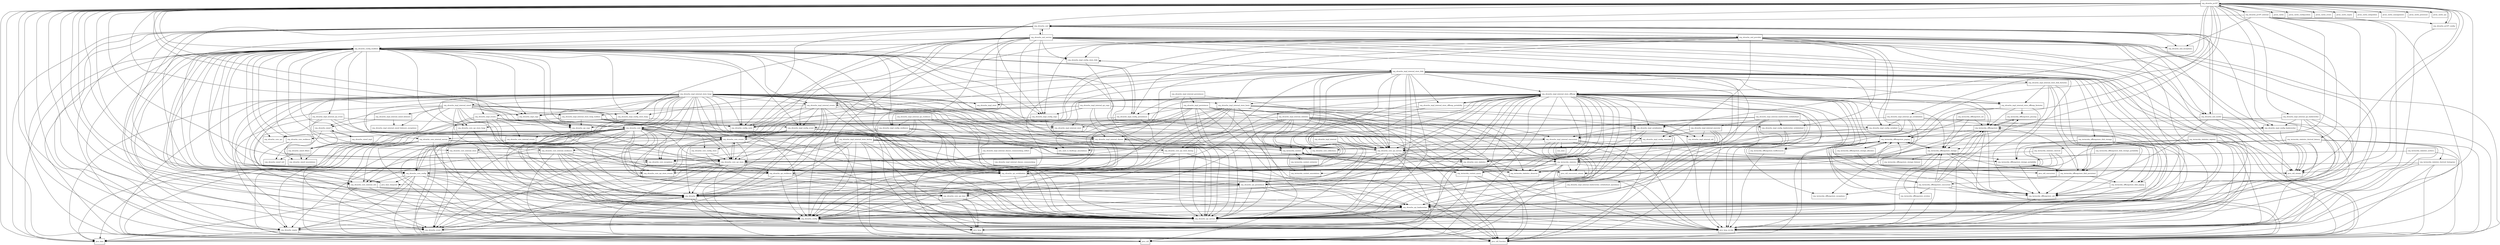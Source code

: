 digraph ehcache_3_6_2_package_dependencies {
  node [shape = box, fontsize=10.0];
  org_ehcache -> java_lang;
  org_ehcache -> org_ehcache_config;
  org_ehcache -> org_ehcache_spi_loaderwriter;
  org_ehcache_config -> java_lang;
  org_ehcache_config -> java_lang_invoke;
  org_ehcache_config -> org_ehcache_event;
  org_ehcache_config -> org_ehcache_expiry;
  org_ehcache_config_builders -> java_lang_invoke;
  org_ehcache_config_builders -> java_time;
  org_ehcache_config_builders -> java_util;
  org_ehcache_config_builders -> java_util_function;
  org_ehcache_config_builders -> org_ehcache;
  org_ehcache_config_builders -> org_ehcache_config;
  org_ehcache_config_builders -> org_ehcache_config_units;
  org_ehcache_config_builders -> org_ehcache_core;
  org_ehcache_config_builders -> org_ehcache_core_config;
  org_ehcache_config_builders -> org_ehcache_core_events;
  org_ehcache_config_builders -> org_ehcache_core_internal_resilience;
  org_ehcache_config_builders -> org_ehcache_core_internal_service;
  org_ehcache_config_builders -> org_ehcache_core_internal_store;
  org_ehcache_config_builders -> org_ehcache_core_internal_util;
  org_ehcache_config_builders -> org_ehcache_core_resilience;
  org_ehcache_config_builders -> org_ehcache_core_spi;
  org_ehcache_config_builders -> org_ehcache_core_spi_service;
  org_ehcache_config_builders -> org_ehcache_core_spi_store;
  org_ehcache_config_builders -> org_ehcache_core_spi_store_events;
  org_ehcache_config_builders -> org_ehcache_core_spi_store_heap;
  org_ehcache_config_builders -> org_ehcache_event;
  org_ehcache_config_builders -> org_ehcache_expiry;
  org_ehcache_config_builders -> org_ehcache_impl_config_copy;
  org_ehcache_config_builders -> org_ehcache_impl_config_event;
  org_ehcache_config_builders -> org_ehcache_impl_config_executor;
  org_ehcache_config_builders -> org_ehcache_impl_config_loaderwriter;
  org_ehcache_config_builders -> org_ehcache_impl_config_loaderwriter_writebehind;
  org_ehcache_config_builders -> org_ehcache_impl_config_persistence;
  org_ehcache_config_builders -> org_ehcache_impl_config_resilience;
  org_ehcache_config_builders -> org_ehcache_impl_config_serializer;
  org_ehcache_config_builders -> org_ehcache_impl_config_store_disk;
  org_ehcache_config_builders -> org_ehcache_impl_config_store_heap;
  org_ehcache_config_builders -> org_ehcache_impl_copy;
  org_ehcache_config_builders -> org_ehcache_impl_events;
  org_ehcache_config_builders -> org_ehcache_impl_internal_events;
  org_ehcache_config_builders -> org_ehcache_impl_internal_spi_event;
  org_ehcache_config_builders -> org_ehcache_spi_copy;
  org_ehcache_config_builders -> org_ehcache_spi_loaderwriter;
  org_ehcache_config_builders -> org_ehcache_spi_persistence;
  org_ehcache_config_builders -> org_ehcache_spi_resilience;
  org_ehcache_config_builders -> org_ehcache_spi_serialization;
  org_ehcache_config_builders -> org_ehcache_spi_service;
  org_ehcache_config_units -> org_ehcache_config;
  org_ehcache_core -> java_lang_invoke;
  org_ehcache_core -> java_time;
  org_ehcache_core -> java_util;
  org_ehcache_core -> java_util_concurrent_atomic;
  org_ehcache_core -> java_util_function;
  org_ehcache_core -> org_ehcache;
  org_ehcache_core -> org_ehcache_config;
  org_ehcache_core -> org_ehcache_core_config;
  org_ehcache_core -> org_ehcache_core_config_store;
  org_ehcache_core -> org_ehcache_core_events;
  org_ehcache_core -> org_ehcache_core_exceptions;
  org_ehcache_core -> org_ehcache_core_internal_events;
  org_ehcache_core -> org_ehcache_core_internal_service;
  org_ehcache_core -> org_ehcache_core_internal_store;
  org_ehcache_core -> org_ehcache_core_internal_util;
  org_ehcache_core -> org_ehcache_core_resilience;
  org_ehcache_core -> org_ehcache_core_spi;
  org_ehcache_core -> org_ehcache_core_spi_service;
  org_ehcache_core -> org_ehcache_core_spi_store;
  org_ehcache_core -> org_ehcache_core_spi_store_events;
  org_ehcache_core -> org_ehcache_core_statistics;
  org_ehcache_core -> org_ehcache_event;
  org_ehcache_core -> org_ehcache_expiry;
  org_ehcache_core -> org_ehcache_spi_loaderwriter;
  org_ehcache_core -> org_ehcache_spi_persistence;
  org_ehcache_core -> org_ehcache_spi_resilience;
  org_ehcache_core -> org_ehcache_spi_serialization;
  org_ehcache_core -> org_ehcache_spi_service;
  org_ehcache_core -> org_terracotta_context;
  org_ehcache_core -> org_terracotta_statistics;
  org_ehcache_core -> org_terracotta_statistics_observer;
  org_ehcache_core_config -> java_lang_invoke;
  org_ehcache_core_config -> java_time;
  org_ehcache_core_config -> java_time_temporal;
  org_ehcache_core_config -> java_util_function;
  org_ehcache_core_config -> org_ehcache;
  org_ehcache_core_config -> org_ehcache_config;
  org_ehcache_core_config -> org_ehcache_core;
  org_ehcache_core_config -> org_ehcache_core_internal_util;
  org_ehcache_core_config -> org_ehcache_expiry;
  org_ehcache_core_config -> org_ehcache_spi_service;
  org_ehcache_core_config_store -> org_ehcache_core_spi_store;
  org_ehcache_core_config_store -> org_ehcache_spi_service;
  org_ehcache_core_events -> java_util_function;
  org_ehcache_core_events -> org_ehcache;
  org_ehcache_core_events -> org_ehcache_core_spi_store;
  org_ehcache_core_events -> org_ehcache_core_spi_store_events;
  org_ehcache_core_events -> org_ehcache_event;
  org_ehcache_core_events -> org_ehcache_spi_service;
  org_ehcache_core_exceptions -> org_ehcache_spi_loaderwriter;
  org_ehcache_core_exceptions -> org_ehcache_spi_resilience;
  org_ehcache_core_internal_events -> org_ehcache_event;
  org_ehcache_core_internal_resilience -> java_lang_invoke;
  org_ehcache_core_internal_resilience -> java_util;
  org_ehcache_core_internal_resilience -> org_ehcache;
  org_ehcache_core_internal_resilience -> org_ehcache_core_exceptions;
  org_ehcache_core_internal_resilience -> org_ehcache_core_internal_util;
  org_ehcache_core_internal_resilience -> org_ehcache_core_spi_time;
  org_ehcache_core_internal_resilience -> org_ehcache_spi_loaderwriter;
  org_ehcache_core_internal_resilience -> org_ehcache_spi_resilience;
  org_ehcache_core_internal_service -> java_lang_invoke;
  org_ehcache_core_internal_service -> java_util;
  org_ehcache_core_internal_service -> java_util_function;
  org_ehcache_core_internal_service -> java_util_stream;
  org_ehcache_core_internal_service -> org_ehcache_config;
  org_ehcache_core_internal_service -> org_ehcache_core_internal_util;
  org_ehcache_core_internal_service -> org_ehcache_core_spi_service;
  org_ehcache_core_internal_service -> org_ehcache_spi_service;
  org_ehcache_core_internal_store -> org_ehcache_config;
  org_ehcache_core_internal_store -> org_ehcache_core_spi_store;
  org_ehcache_core_internal_store -> org_ehcache_expiry;
  org_ehcache_core_internal_store -> org_ehcache_spi_serialization;
  org_ehcache_core_internal_store -> org_ehcache_spi_service;
  org_ehcache_core_internal_util -> java_lang_invoke;
  org_ehcache_core_internal_util -> java_util_function;
  org_ehcache_core_internal_util -> org_ehcache;
  org_ehcache_core_internal_util -> org_ehcache_core_spi_time;
  org_ehcache_core_resilience -> org_ehcache_core_spi_store;
  org_ehcache_core_resilience -> org_ehcache_spi_resilience;
  org_ehcache_core_spi_service -> java_lang_invoke;
  org_ehcache_core_spi_service -> java_util;
  org_ehcache_core_spi_service -> java_util_function;
  org_ehcache_core_spi_service -> java_util_stream;
  org_ehcache_core_spi_service -> org_ehcache;
  org_ehcache_core_spi_service -> org_ehcache_core_spi_store;
  org_ehcache_core_spi_service -> org_ehcache_core_statistics;
  org_ehcache_core_spi_service -> org_ehcache_spi_persistence;
  org_ehcache_core_spi_service -> org_ehcache_spi_service;
  org_ehcache_core_spi_store -> java_time;
  org_ehcache_core_spi_store -> java_util_function;
  org_ehcache_core_spi_store -> org_ehcache;
  org_ehcache_core_spi_store -> org_ehcache_config;
  org_ehcache_core_spi_store -> org_ehcache_core_config;
  org_ehcache_core_spi_store -> org_ehcache_core_events;
  org_ehcache_core_spi_store -> org_ehcache_core_spi_store_events;
  org_ehcache_core_spi_store -> org_ehcache_expiry;
  org_ehcache_core_spi_store -> org_ehcache_spi_resilience;
  org_ehcache_core_spi_store -> org_ehcache_spi_serialization;
  org_ehcache_core_spi_store -> org_ehcache_spi_service;
  org_ehcache_core_spi_store_events -> org_ehcache_event;
  org_ehcache_core_spi_store_heap -> org_ehcache_config;
  org_ehcache_core_spi_store_heap -> org_ehcache_core_spi_store;
  org_ehcache_core_spi_store_heap -> org_ehcache_spi_service;
  org_ehcache_core_spi_store_tiering -> java_util_function;
  org_ehcache_core_spi_store_tiering -> org_ehcache_config;
  org_ehcache_core_spi_store_tiering -> org_ehcache_core_spi_store;
  org_ehcache_core_spi_store_tiering -> org_ehcache_spi_resilience;
  org_ehcache_core_spi_store_tiering -> org_ehcache_spi_service;
  org_ehcache_core_spi_time -> java_lang;
  org_ehcache_core_spi_time -> org_ehcache_spi_service;
  org_ehcache_core_statistics -> org_terracotta_statistics_observer;
  org_ehcache_event -> org_ehcache;
  org_ehcache_expiry -> java_time;
  org_ehcache_expiry -> java_util;
  org_ehcache_expiry -> java_util_function;
  org_ehcache_expiry -> org_ehcache;
  org_ehcache_impl_config_copy -> org_ehcache_impl_internal_classes;
  org_ehcache_impl_config_copy -> org_ehcache_spi_copy;
  org_ehcache_impl_config_copy -> org_ehcache_spi_service;
  org_ehcache_impl_config_event -> org_ehcache_core_config_store;
  org_ehcache_impl_config_event -> org_ehcache_core_events;
  org_ehcache_impl_config_event -> org_ehcache_core_spi_store;
  org_ehcache_impl_config_event -> org_ehcache_event;
  org_ehcache_impl_config_event -> org_ehcache_impl_internal_classes;
  org_ehcache_impl_config_event -> org_ehcache_spi_service;
  org_ehcache_impl_config_executor -> org_ehcache_core_spi_service;
  org_ehcache_impl_config_executor -> org_ehcache_spi_service;
  org_ehcache_impl_config_loaderwriter -> org_ehcache_impl_internal_classes;
  org_ehcache_impl_config_loaderwriter -> org_ehcache_spi_loaderwriter;
  org_ehcache_impl_config_loaderwriter -> org_ehcache_spi_service;
  org_ehcache_impl_config_loaderwriter_writebehind -> org_ehcache_spi_loaderwriter;
  org_ehcache_impl_config_loaderwriter_writebehind -> org_ehcache_spi_service;
  org_ehcache_impl_config_persistence -> org_ehcache_config_builders;
  org_ehcache_impl_config_persistence -> org_ehcache_core;
  org_ehcache_impl_config_persistence -> org_ehcache_core_spi_service;
  org_ehcache_impl_config_persistence -> org_ehcache_spi_service;
  org_ehcache_impl_config_resilience -> org_ehcache_core_internal_resilience;
  org_ehcache_impl_config_resilience -> org_ehcache_impl_internal_classes;
  org_ehcache_impl_config_resilience -> org_ehcache_spi_loaderwriter;
  org_ehcache_impl_config_resilience -> org_ehcache_spi_resilience;
  org_ehcache_impl_config_resilience -> org_ehcache_spi_service;
  org_ehcache_impl_config_serializer -> org_ehcache_core_spi_service;
  org_ehcache_impl_config_serializer -> org_ehcache_impl_internal_classes;
  org_ehcache_impl_config_serializer -> org_ehcache_spi_serialization;
  org_ehcache_impl_config_serializer -> org_ehcache_spi_service;
  org_ehcache_impl_config_store_disk -> org_ehcache_impl_internal_store_disk;
  org_ehcache_impl_config_store_disk -> org_ehcache_spi_service;
  org_ehcache_impl_config_store_heap -> org_ehcache_config_units;
  org_ehcache_impl_config_store_heap -> org_ehcache_core_spi_store_heap;
  org_ehcache_impl_config_store_heap -> org_ehcache_spi_service;
  org_ehcache_impl_copy -> org_ehcache_spi_copy;
  org_ehcache_impl_copy -> org_ehcache_spi_serialization;
  org_ehcache_impl_events -> java_lang_invoke;
  org_ehcache_impl_events -> org_ehcache;
  org_ehcache_impl_events -> org_ehcache_core;
  org_ehcache_impl_events -> org_ehcache_core_events;
  org_ehcache_impl_events -> org_ehcache_core_internal_events;
  org_ehcache_impl_events -> org_ehcache_core_spi_store_events;
  org_ehcache_impl_events -> org_ehcache_event;
  org_ehcache_impl_internal -> org_ehcache_core_spi_service;
  org_ehcache_impl_internal -> org_ehcache_core_spi_time;
  org_ehcache_impl_internal -> org_ehcache_spi_service;
  org_ehcache_impl_internal_classes -> java_lang;
  org_ehcache_impl_internal_classes -> org_ehcache_config;
  org_ehcache_impl_internal_classes -> org_ehcache_core_collections;
  org_ehcache_impl_internal_classes -> org_ehcache_core_spi_service;
  org_ehcache_impl_internal_classes -> org_ehcache_impl_internal_classes_commonslang_reflect;
  org_ehcache_impl_internal_classes -> org_ehcache_spi_service;
  org_ehcache_impl_internal_classes_commonslang_reflect -> java_util;
  org_ehcache_impl_internal_classes_commonslang_reflect -> org_ehcache_impl_internal_classes_commonslang;
  org_ehcache_impl_internal_concurrent -> edu_umd_cs_findbugs_annotations;
  org_ehcache_impl_internal_concurrent -> java_lang;
  org_ehcache_impl_internal_concurrent -> java_lang_invoke;
  org_ehcache_impl_internal_concurrent -> java_util;
  org_ehcache_impl_internal_concurrent -> java_util_concurrent;
  org_ehcache_impl_internal_concurrent -> java_util_function;
  org_ehcache_impl_internal_concurrent -> org_ehcache_config;
  org_ehcache_impl_internal_concurrent -> sun_misc;
  org_ehcache_impl_internal_events -> java_util_function;
  org_ehcache_impl_internal_events -> org_ehcache;
  org_ehcache_impl_internal_events -> org_ehcache_core_events;
  org_ehcache_impl_internal_events -> org_ehcache_core_spi_service;
  org_ehcache_impl_internal_events -> org_ehcache_core_spi_store;
  org_ehcache_impl_internal_events -> org_ehcache_core_spi_store_events;
  org_ehcache_impl_internal_events -> org_ehcache_event;
  org_ehcache_impl_internal_events -> org_ehcache_impl_config_event;
  org_ehcache_impl_internal_events -> org_ehcache_impl_events;
  org_ehcache_impl_internal_events -> org_ehcache_spi_service;
  org_ehcache_impl_internal_executor -> java_lang_invoke;
  org_ehcache_impl_internal_executor -> org_ehcache_core_spi_service;
  org_ehcache_impl_internal_executor -> org_ehcache_impl_config_executor;
  org_ehcache_impl_internal_executor -> org_ehcache_impl_internal_concurrent;
  org_ehcache_impl_internal_executor -> org_ehcache_impl_internal_util;
  org_ehcache_impl_internal_executor -> org_ehcache_spi_service;
  org_ehcache_impl_internal_loaderwriter_writebehind -> java_lang_invoke;
  org_ehcache_impl_internal_loaderwriter_writebehind -> org_ehcache_core_spi_service;
  org_ehcache_impl_internal_loaderwriter_writebehind -> org_ehcache_impl_config_loaderwriter_writebehind;
  org_ehcache_impl_internal_loaderwriter_writebehind -> org_ehcache_impl_internal_concurrent;
  org_ehcache_impl_internal_loaderwriter_writebehind -> org_ehcache_impl_internal_executor;
  org_ehcache_impl_internal_loaderwriter_writebehind -> org_ehcache_impl_internal_loaderwriter_writebehind_operations;
  org_ehcache_impl_internal_loaderwriter_writebehind -> org_ehcache_spi_loaderwriter;
  org_ehcache_impl_internal_loaderwriter_writebehind -> org_ehcache_spi_service;
  org_ehcache_impl_internal_loaderwriter_writebehind_operations -> org_ehcache_spi_loaderwriter;
  org_ehcache_impl_internal_persistence -> org_ehcache_core_spi_service;
  org_ehcache_impl_internal_persistence -> org_ehcache_impl_config_persistence;
  org_ehcache_impl_internal_persistence -> org_ehcache_impl_persistence;
  org_ehcache_impl_internal_persistence -> org_ehcache_spi_service;
  org_ehcache_impl_internal_sizeof -> org_ehcache_config;
  org_ehcache_impl_internal_sizeof -> org_ehcache_config_units;
  org_ehcache_impl_internal_sizeof -> org_ehcache_core_spi_service;
  org_ehcache_impl_internal_sizeof -> org_ehcache_core_spi_store;
  org_ehcache_impl_internal_sizeof -> org_ehcache_core_spi_store_heap;
  org_ehcache_impl_internal_sizeof -> org_ehcache_impl_config_store_heap;
  org_ehcache_impl_internal_sizeof -> org_ehcache_impl_copy;
  org_ehcache_impl_internal_sizeof -> org_ehcache_impl_internal_concurrent;
  org_ehcache_impl_internal_sizeof -> org_ehcache_impl_internal_sizeof_listeners;
  org_ehcache_impl_internal_sizeof -> org_ehcache_impl_internal_sizeof_listeners_exceptions;
  org_ehcache_impl_internal_sizeof -> org_ehcache_impl_internal_store_heap_holders;
  org_ehcache_impl_internal_sizeof -> org_ehcache_sizeof;
  org_ehcache_impl_internal_sizeof -> org_ehcache_sizeof_filters;
  org_ehcache_impl_internal_sizeof -> org_ehcache_spi_copy;
  org_ehcache_impl_internal_sizeof -> org_ehcache_spi_service;
  org_ehcache_impl_internal_sizeof_listeners -> org_ehcache_impl_internal_sizeof_listeners_exceptions;
  org_ehcache_impl_internal_sizeof_listeners -> org_ehcache_sizeof;
  org_ehcache_impl_internal_spi_copy -> org_ehcache_core_spi_service;
  org_ehcache_impl_internal_spi_copy -> org_ehcache_impl_config_copy;
  org_ehcache_impl_internal_spi_copy -> org_ehcache_impl_copy;
  org_ehcache_impl_internal_spi_copy -> org_ehcache_impl_internal_classes;
  org_ehcache_impl_internal_spi_copy -> org_ehcache_spi_copy;
  org_ehcache_impl_internal_spi_copy -> org_ehcache_spi_serialization;
  org_ehcache_impl_internal_spi_copy -> org_ehcache_spi_service;
  org_ehcache_impl_internal_spi_event -> org_ehcache_core_events;
  org_ehcache_impl_internal_spi_event -> org_ehcache_core_spi_service;
  org_ehcache_impl_internal_spi_event -> org_ehcache_event;
  org_ehcache_impl_internal_spi_event -> org_ehcache_impl_config_event;
  org_ehcache_impl_internal_spi_event -> org_ehcache_impl_internal_classes;
  org_ehcache_impl_internal_spi_event -> org_ehcache_spi_service;
  org_ehcache_impl_internal_spi_loaderwriter -> org_ehcache_config;
  org_ehcache_impl_internal_spi_loaderwriter -> org_ehcache_core_spi_service;
  org_ehcache_impl_internal_spi_loaderwriter -> org_ehcache_impl_config_loaderwriter;
  org_ehcache_impl_internal_spi_loaderwriter -> org_ehcache_impl_internal_classes;
  org_ehcache_impl_internal_spi_loaderwriter -> org_ehcache_spi_loaderwriter;
  org_ehcache_impl_internal_spi_loaderwriter -> org_ehcache_spi_service;
  org_ehcache_impl_internal_spi_resilience -> org_ehcache_config;
  org_ehcache_impl_internal_spi_resilience -> org_ehcache_core_spi_service;
  org_ehcache_impl_internal_spi_resilience -> org_ehcache_impl_config_resilience;
  org_ehcache_impl_internal_spi_resilience -> org_ehcache_impl_internal_classes;
  org_ehcache_impl_internal_spi_resilience -> org_ehcache_spi_loaderwriter;
  org_ehcache_impl_internal_spi_resilience -> org_ehcache_spi_resilience;
  org_ehcache_impl_internal_spi_resilience -> org_ehcache_spi_service;
  org_ehcache_impl_internal_spi_serialization -> java_lang;
  org_ehcache_impl_internal_spi_serialization -> org_ehcache_core_collections;
  org_ehcache_impl_internal_spi_serialization -> org_ehcache_core_spi_service;
  org_ehcache_impl_internal_spi_serialization -> org_ehcache_impl_config_serializer;
  org_ehcache_impl_internal_spi_serialization -> org_ehcache_impl_serialization;
  org_ehcache_impl_internal_spi_serialization -> org_ehcache_spi_serialization;
  org_ehcache_impl_internal_spi_serialization -> org_ehcache_spi_service;
  org_ehcache_impl_internal_statistics -> java_lang_invoke;
  org_ehcache_impl_internal_statistics -> java_util;
  org_ehcache_impl_internal_statistics -> java_util_concurrent_atomic;
  org_ehcache_impl_internal_statistics -> java_util_function;
  org_ehcache_impl_internal_statistics -> org_ehcache;
  org_ehcache_impl_internal_statistics -> org_ehcache_config;
  org_ehcache_impl_internal_statistics -> org_ehcache_core;
  org_ehcache_impl_internal_statistics -> org_ehcache_core_events;
  org_ehcache_impl_internal_statistics -> org_ehcache_core_spi_service;
  org_ehcache_impl_internal_statistics -> org_ehcache_core_spi_store;
  org_ehcache_impl_internal_statistics -> org_ehcache_core_statistics;
  org_ehcache_impl_internal_statistics -> org_ehcache_spi_service;
  org_ehcache_impl_internal_statistics -> org_terracotta_context;
  org_ehcache_impl_internal_statistics -> org_terracotta_context_query;
  org_ehcache_impl_internal_statistics -> org_terracotta_statistics;
  org_ehcache_impl_internal_statistics -> org_terracotta_statistics_observer;
  org_ehcache_impl_internal_store_basic -> java_util_function;
  org_ehcache_impl_internal_store_basic -> org_ehcache;
  org_ehcache_impl_internal_store_basic -> org_ehcache_config;
  org_ehcache_impl_internal_store_basic -> org_ehcache_core_spi_store;
  org_ehcache_impl_internal_store_basic -> org_ehcache_core_spi_store_events;
  org_ehcache_impl_internal_store_basic -> org_ehcache_core_spi_store_tiering;
  org_ehcache_impl_internal_store_basic -> org_ehcache_impl_internal_statistics;
  org_ehcache_impl_internal_store_basic -> org_ehcache_impl_internal_util;
  org_ehcache_impl_internal_store_basic -> org_ehcache_spi_resilience;
  org_ehcache_impl_internal_store_basic -> org_terracotta_context;
  org_ehcache_impl_internal_store_basic -> org_terracotta_statistics;
  org_ehcache_impl_internal_store_basic -> org_terracotta_statistics_observer;
  org_ehcache_impl_internal_store_disk -> java_lang_invoke;
  org_ehcache_impl_internal_store_disk -> java_util_function;
  org_ehcache_impl_internal_store_disk -> org_ehcache;
  org_ehcache_impl_internal_store_disk -> org_ehcache_config;
  org_ehcache_impl_internal_store_disk -> org_ehcache_config_units;
  org_ehcache_impl_internal_store_disk -> org_ehcache_core_collections;
  org_ehcache_impl_internal_store_disk -> org_ehcache_core_events;
  org_ehcache_impl_internal_store_disk -> org_ehcache_core_spi_service;
  org_ehcache_impl_internal_store_disk -> org_ehcache_core_spi_store;
  org_ehcache_impl_internal_store_disk -> org_ehcache_core_spi_store_tiering;
  org_ehcache_impl_internal_store_disk -> org_ehcache_core_spi_time;
  org_ehcache_impl_internal_store_disk -> org_ehcache_core_statistics;
  org_ehcache_impl_internal_store_disk -> org_ehcache_impl_config_store_disk;
  org_ehcache_impl_internal_store_disk -> org_ehcache_impl_internal_events;
  org_ehcache_impl_internal_store_disk -> org_ehcache_impl_internal_store_basic;
  org_ehcache_impl_internal_store_disk -> org_ehcache_impl_internal_store_disk_factories;
  org_ehcache_impl_internal_store_disk -> org_ehcache_impl_internal_store_offheap;
  org_ehcache_impl_internal_store_disk -> org_ehcache_impl_internal_store_offheap_factories;
  org_ehcache_impl_internal_store_disk -> org_ehcache_impl_internal_store_offheap_portability;
  org_ehcache_impl_internal_store_disk -> org_ehcache_spi_persistence;
  org_ehcache_impl_internal_store_disk -> org_ehcache_spi_serialization;
  org_ehcache_impl_internal_store_disk -> org_ehcache_spi_service;
  org_ehcache_impl_internal_store_disk -> org_terracotta_context;
  org_ehcache_impl_internal_store_disk -> org_terracotta_offheapstore;
  org_ehcache_impl_internal_store_disk -> org_terracotta_offheapstore_disk_paging;
  org_ehcache_impl_internal_store_disk -> org_terracotta_offheapstore_disk_persistent;
  org_ehcache_impl_internal_store_disk -> org_terracotta_offheapstore_disk_storage;
  org_ehcache_impl_internal_store_disk -> org_terracotta_offheapstore_storage_portability;
  org_ehcache_impl_internal_store_disk -> org_terracotta_offheapstore_util;
  org_ehcache_impl_internal_store_disk -> org_terracotta_statistics;
  org_ehcache_impl_internal_store_disk_factories -> org_ehcache_impl_internal_store_offheap;
  org_ehcache_impl_internal_store_disk_factories -> org_ehcache_impl_internal_store_offheap_factories;
  org_ehcache_impl_internal_store_disk_factories -> org_terracotta_offheapstore;
  org_ehcache_impl_internal_store_disk_factories -> org_terracotta_offheapstore_disk_paging;
  org_ehcache_impl_internal_store_disk_factories -> org_terracotta_offheapstore_disk_persistent;
  org_ehcache_impl_internal_store_disk_factories -> org_terracotta_offheapstore_util;
  org_ehcache_impl_internal_store_heap -> edu_umd_cs_findbugs_annotations;
  org_ehcache_impl_internal_store_heap -> java_lang_invoke;
  org_ehcache_impl_internal_store_heap -> java_time;
  org_ehcache_impl_internal_store_heap -> java_util;
  org_ehcache_impl_internal_store_heap -> java_util_function;
  org_ehcache_impl_internal_store_heap -> org_ehcache;
  org_ehcache_impl_internal_store_heap -> org_ehcache_config;
  org_ehcache_impl_internal_store_heap -> org_ehcache_config_units;
  org_ehcache_impl_internal_store_heap -> org_ehcache_core;
  org_ehcache_impl_internal_store_heap -> org_ehcache_core_collections;
  org_ehcache_impl_internal_store_heap -> org_ehcache_core_config;
  org_ehcache_impl_internal_store_heap -> org_ehcache_core_events;
  org_ehcache_impl_internal_store_heap -> org_ehcache_core_exceptions;
  org_ehcache_impl_internal_store_heap -> org_ehcache_core_spi_service;
  org_ehcache_impl_internal_store_heap -> org_ehcache_core_spi_store;
  org_ehcache_impl_internal_store_heap -> org_ehcache_core_spi_store_events;
  org_ehcache_impl_internal_store_heap -> org_ehcache_core_spi_store_heap;
  org_ehcache_impl_internal_store_heap -> org_ehcache_core_spi_store_tiering;
  org_ehcache_impl_internal_store_heap -> org_ehcache_core_spi_time;
  org_ehcache_impl_internal_store_heap -> org_ehcache_core_statistics;
  org_ehcache_impl_internal_store_heap -> org_ehcache_expiry;
  org_ehcache_impl_internal_store_heap -> org_ehcache_impl_copy;
  org_ehcache_impl_internal_store_heap -> org_ehcache_impl_internal_concurrent;
  org_ehcache_impl_internal_store_heap -> org_ehcache_impl_internal_events;
  org_ehcache_impl_internal_store_heap -> org_ehcache_impl_internal_sizeof;
  org_ehcache_impl_internal_store_heap -> org_ehcache_impl_internal_store;
  org_ehcache_impl_internal_store_heap -> org_ehcache_impl_internal_store_basic;
  org_ehcache_impl_internal_store_heap -> org_ehcache_impl_internal_store_heap_holders;
  org_ehcache_impl_internal_store_heap -> org_ehcache_impl_serialization;
  org_ehcache_impl_internal_store_heap -> org_ehcache_impl_store;
  org_ehcache_impl_internal_store_heap -> org_ehcache_sizeof_annotations;
  org_ehcache_impl_internal_store_heap -> org_ehcache_spi_copy;
  org_ehcache_impl_internal_store_heap -> org_ehcache_spi_persistence;
  org_ehcache_impl_internal_store_heap -> org_ehcache_spi_resilience;
  org_ehcache_impl_internal_store_heap -> org_ehcache_spi_serialization;
  org_ehcache_impl_internal_store_heap -> org_ehcache_spi_service;
  org_ehcache_impl_internal_store_heap -> org_terracotta_context;
  org_ehcache_impl_internal_store_heap -> org_terracotta_statistics;
  org_ehcache_impl_internal_store_heap -> org_terracotta_statistics_observer;
  org_ehcache_impl_internal_store_heap_holders -> edu_umd_cs_findbugs_annotations;
  org_ehcache_impl_internal_store_heap_holders -> java_time;
  org_ehcache_impl_internal_store_heap_holders -> org_ehcache_core_spi_store;
  org_ehcache_impl_internal_store_heap_holders -> org_ehcache_impl_internal_store;
  org_ehcache_impl_internal_store_heap_holders -> org_ehcache_sizeof_annotations;
  org_ehcache_impl_internal_store_heap_holders -> org_ehcache_spi_copy;
  org_ehcache_impl_internal_store_heap_holders -> org_ehcache_spi_serialization;
  org_ehcache_impl_internal_store_offheap -> java_lang_invoke;
  org_ehcache_impl_internal_store_offheap -> java_time;
  org_ehcache_impl_internal_store_offheap -> java_util;
  org_ehcache_impl_internal_store_offheap -> java_util_function;
  org_ehcache_impl_internal_store_offheap -> org_ehcache;
  org_ehcache_impl_internal_store_offheap -> org_ehcache_config;
  org_ehcache_impl_internal_store_offheap -> org_ehcache_config_units;
  org_ehcache_impl_internal_store_offheap -> org_ehcache_core_collections;
  org_ehcache_impl_internal_store_offheap -> org_ehcache_core_config;
  org_ehcache_impl_internal_store_offheap -> org_ehcache_core_events;
  org_ehcache_impl_internal_store_offheap -> org_ehcache_core_exceptions;
  org_ehcache_impl_internal_store_offheap -> org_ehcache_core_spi_service;
  org_ehcache_impl_internal_store_offheap -> org_ehcache_core_spi_store;
  org_ehcache_impl_internal_store_offheap -> org_ehcache_core_spi_store_events;
  org_ehcache_impl_internal_store_offheap -> org_ehcache_core_spi_store_tiering;
  org_ehcache_impl_internal_store_offheap -> org_ehcache_core_spi_time;
  org_ehcache_impl_internal_store_offheap -> org_ehcache_core_statistics;
  org_ehcache_impl_internal_store_offheap -> org_ehcache_expiry;
  org_ehcache_impl_internal_store_offheap -> org_ehcache_impl_internal_events;
  org_ehcache_impl_internal_store_offheap -> org_ehcache_impl_internal_store;
  org_ehcache_impl_internal_store_offheap -> org_ehcache_impl_internal_store_basic;
  org_ehcache_impl_internal_store_offheap -> org_ehcache_impl_internal_store_offheap_factories;
  org_ehcache_impl_internal_store_offheap -> org_ehcache_impl_internal_store_offheap_portability;
  org_ehcache_impl_internal_store_offheap -> org_ehcache_impl_serialization;
  org_ehcache_impl_internal_store_offheap -> org_ehcache_impl_store;
  org_ehcache_impl_internal_store_offheap -> org_ehcache_spi_persistence;
  org_ehcache_impl_internal_store_offheap -> org_ehcache_spi_resilience;
  org_ehcache_impl_internal_store_offheap -> org_ehcache_spi_serialization;
  org_ehcache_impl_internal_store_offheap -> org_ehcache_spi_service;
  org_ehcache_impl_internal_store_offheap -> org_terracotta_context;
  org_ehcache_impl_internal_store_offheap -> org_terracotta_offheapstore;
  org_ehcache_impl_internal_store_offheap -> org_terracotta_offheapstore_buffersource;
  org_ehcache_impl_internal_store_offheap -> org_terracotta_offheapstore_concurrent;
  org_ehcache_impl_internal_store_offheap -> org_terracotta_offheapstore_exceptions;
  org_ehcache_impl_internal_store_offheap -> org_terracotta_offheapstore_paging;
  org_ehcache_impl_internal_store_offheap -> org_terracotta_offheapstore_storage;
  org_ehcache_impl_internal_store_offheap -> org_terracotta_offheapstore_storage_portability;
  org_ehcache_impl_internal_store_offheap -> org_terracotta_offheapstore_util;
  org_ehcache_impl_internal_store_offheap -> org_terracotta_statistics;
  org_ehcache_impl_internal_store_offheap -> org_terracotta_statistics_observer;
  org_ehcache_impl_internal_store_offheap_factories -> org_ehcache_impl_internal_store_offheap;
  org_ehcache_impl_internal_store_offheap_factories -> org_terracotta_offheapstore;
  org_ehcache_impl_internal_store_offheap_factories -> org_terracotta_offheapstore_paging;
  org_ehcache_impl_internal_store_offheap_factories -> org_terracotta_offheapstore_pinning;
  org_ehcache_impl_internal_store_offheap_factories -> org_terracotta_offheapstore_storage;
  org_ehcache_impl_internal_store_offheap_factories -> org_terracotta_offheapstore_util;
  org_ehcache_impl_internal_store_offheap_portability -> org_ehcache_impl_internal_store;
  org_ehcache_impl_internal_store_offheap_portability -> org_ehcache_impl_internal_store_offheap;
  org_ehcache_impl_internal_store_offheap_portability -> org_ehcache_spi_serialization;
  org_ehcache_impl_internal_store_offheap_portability -> org_terracotta_offheapstore_storage_portability;
  org_ehcache_impl_internal_store_tiering -> java_lang_invoke;
  org_ehcache_impl_internal_store_tiering -> java_util_function;
  org_ehcache_impl_internal_store_tiering -> org_ehcache;
  org_ehcache_impl_internal_store_tiering -> org_ehcache_config;
  org_ehcache_impl_internal_store_tiering -> org_ehcache_core_collections;
  org_ehcache_impl_internal_store_tiering -> org_ehcache_core_exceptions;
  org_ehcache_impl_internal_store_tiering -> org_ehcache_core_spi_service;
  org_ehcache_impl_internal_store_tiering -> org_ehcache_core_spi_store;
  org_ehcache_impl_internal_store_tiering -> org_ehcache_core_spi_store_events;
  org_ehcache_impl_internal_store_tiering -> org_ehcache_core_spi_store_tiering;
  org_ehcache_impl_internal_store_tiering -> org_ehcache_spi_resilience;
  org_ehcache_impl_internal_store_tiering -> org_ehcache_spi_service;
  org_ehcache_impl_internal_store_tiering -> org_terracotta_context;
  org_ehcache_impl_internal_store_tiering -> org_terracotta_statistics;
  org_ehcache_impl_internal_util -> java_util;
  org_ehcache_impl_persistence -> edu_umd_cs_findbugs_annotations;
  org_ehcache_impl_persistence -> java_lang_invoke;
  org_ehcache_impl_persistence -> java_util_function;
  org_ehcache_impl_persistence -> org_ehcache;
  org_ehcache_impl_persistence -> org_ehcache_config;
  org_ehcache_impl_persistence -> org_ehcache_core_spi_service;
  org_ehcache_impl_persistence -> org_ehcache_impl_config_persistence;
  org_ehcache_impl_persistence -> org_ehcache_impl_internal_concurrent;
  org_ehcache_impl_persistence -> org_ehcache_impl_serialization;
  org_ehcache_impl_persistence -> org_ehcache_spi_persistence;
  org_ehcache_impl_persistence -> org_ehcache_spi_service;
  org_ehcache_impl_serialization -> java_lang_invoke;
  org_ehcache_impl_serialization -> java_util_function;
  org_ehcache_impl_serialization -> org_ehcache_impl_internal_concurrent;
  org_ehcache_impl_serialization -> org_ehcache_impl_internal_util;
  org_ehcache_impl_serialization -> org_ehcache_spi_persistence;
  org_ehcache_impl_serialization -> org_ehcache_spi_serialization;
  org_ehcache_jsr107 -> java_lang_invoke;
  org_ehcache_jsr107 -> java_time;
  org_ehcache_jsr107 -> java_time_temporal;
  org_ehcache_jsr107 -> java_util;
  org_ehcache_jsr107 -> java_util_function;
  org_ehcache_jsr107 -> java_util_stream;
  org_ehcache_jsr107 -> javax_cache;
  org_ehcache_jsr107 -> javax_cache_configuration;
  org_ehcache_jsr107 -> javax_cache_event;
  org_ehcache_jsr107 -> javax_cache_expiry;
  org_ehcache_jsr107 -> javax_cache_integration;
  org_ehcache_jsr107 -> javax_cache_management;
  org_ehcache_jsr107 -> javax_cache_processor;
  org_ehcache_jsr107 -> javax_cache_spi;
  org_ehcache_jsr107 -> org_ehcache;
  org_ehcache_jsr107 -> org_ehcache_config;
  org_ehcache_jsr107 -> org_ehcache_config_builders;
  org_ehcache_jsr107 -> org_ehcache_core;
  org_ehcache_jsr107 -> org_ehcache_core_config;
  org_ehcache_jsr107 -> org_ehcache_core_exceptions;
  org_ehcache_jsr107 -> org_ehcache_core_internal_util;
  org_ehcache_jsr107 -> org_ehcache_core_spi_service;
  org_ehcache_jsr107 -> org_ehcache_core_statistics;
  org_ehcache_jsr107 -> org_ehcache_event;
  org_ehcache_jsr107 -> org_ehcache_expiry;
  org_ehcache_jsr107 -> org_ehcache_impl_config_copy;
  org_ehcache_jsr107 -> org_ehcache_impl_config_loaderwriter;
  org_ehcache_jsr107 -> org_ehcache_impl_config_serializer;
  org_ehcache_jsr107 -> org_ehcache_impl_copy;
  org_ehcache_jsr107 -> org_ehcache_impl_internal_spi_loaderwriter;
  org_ehcache_jsr107 -> org_ehcache_impl_internal_spi_serialization;
  org_ehcache_jsr107 -> org_ehcache_impl_serialization;
  org_ehcache_jsr107 -> org_ehcache_jsr107_config;
  org_ehcache_jsr107 -> org_ehcache_jsr107_internal;
  org_ehcache_jsr107 -> org_ehcache_spi_loaderwriter;
  org_ehcache_jsr107 -> org_ehcache_spi_service;
  org_ehcache_jsr107 -> org_ehcache_xml;
  org_ehcache_jsr107 -> org_terracotta_statistics_derived_latency;
  org_ehcache_jsr107 -> org_terracotta_statistics_observer;
  org_ehcache_jsr107_config -> org_ehcache_jsr107;
  org_ehcache_jsr107_config -> org_ehcache_spi_service;
  org_ehcache_jsr107_internal -> java_util;
  org_ehcache_jsr107_internal -> org_ehcache_core_spi_service;
  org_ehcache_jsr107_internal -> org_ehcache_jsr107;
  org_ehcache_jsr107_internal -> org_ehcache_jsr107_config;
  org_ehcache_jsr107_internal -> org_ehcache_spi_loaderwriter;
  org_ehcache_jsr107_internal -> org_ehcache_spi_service;
  org_ehcache_jsr107_internal -> org_ehcache_xml;
  org_ehcache_jsr107_internal -> org_ehcache_xml_exceptions;
  org_ehcache_sizeof -> org_ehcache_sizeof_filters;
  org_ehcache_sizeof -> org_ehcache_sizeof_impl;
  org_ehcache_sizeof -> org_ehcache_sizeof_util;
  org_ehcache_sizeof_filters -> org_ehcache_sizeof_annotations;
  org_ehcache_sizeof_filters -> org_ehcache_sizeof_util;
  org_ehcache_sizeof_impl -> org_ehcache_sizeof;
  org_ehcache_sizeof_impl -> org_ehcache_sizeof_filters;
  org_ehcache_spi_copy -> org_ehcache_spi_serialization;
  org_ehcache_spi_copy -> org_ehcache_spi_service;
  org_ehcache_spi_loaderwriter -> java_lang_invoke;
  org_ehcache_spi_loaderwriter -> java_util_function;
  org_ehcache_spi_loaderwriter -> org_ehcache_config;
  org_ehcache_spi_loaderwriter -> org_ehcache_spi_service;
  org_ehcache_spi_persistence -> java_lang_invoke;
  org_ehcache_spi_persistence -> java_util_function;
  org_ehcache_spi_persistence -> org_ehcache;
  org_ehcache_spi_persistence -> org_ehcache_config;
  org_ehcache_spi_persistence -> org_ehcache_spi_service;
  org_ehcache_spi_resilience -> org_ehcache;
  org_ehcache_spi_resilience -> org_ehcache_config;
  org_ehcache_spi_resilience -> org_ehcache_spi_loaderwriter;
  org_ehcache_spi_resilience -> org_ehcache_spi_service;
  org_ehcache_spi_serialization -> org_ehcache_spi_persistence;
  org_ehcache_spi_serialization -> org_ehcache_spi_service;
  org_ehcache_xml -> java_lang_invoke;
  org_ehcache_xml -> java_time;
  org_ehcache_xml -> java_time_temporal;
  org_ehcache_xml -> java_util;
  org_ehcache_xml -> java_util_function;
  org_ehcache_xml -> java_util_stream;
  org_ehcache_xml -> org_ehcache_config;
  org_ehcache_xml -> org_ehcache_config_builders;
  org_ehcache_xml -> org_ehcache_config_units;
  org_ehcache_xml -> org_ehcache_core_config;
  org_ehcache_xml -> org_ehcache_core_internal_util;
  org_ehcache_xml -> org_ehcache_expiry;
  org_ehcache_xml -> org_ehcache_spi_service;
  org_ehcache_xml -> org_ehcache_xml_exceptions;
  org_ehcache_xml -> org_ehcache_xml_model;
  org_ehcache_xml -> org_ehcache_xml_provider;
  org_ehcache_xml -> org_ehcache_xml_service;
  org_ehcache_xml_model -> java_lang_invoke;
  org_ehcache_xml_model -> java_time_temporal;
  org_ehcache_xml_model -> java_util;
  org_ehcache_xml_model -> java_util_function;
  org_ehcache_xml_model -> java_util_stream;
  org_ehcache_xml_model -> org_ehcache_config_units;
  org_ehcache_xml_model -> org_ehcache_xml;
  org_ehcache_xml_provider -> java_lang;
  org_ehcache_xml_provider -> java_lang_invoke;
  org_ehcache_xml_provider -> java_util_function;
  org_ehcache_xml_provider -> java_util_stream;
  org_ehcache_xml_provider -> org_ehcache_config;
  org_ehcache_xml_provider -> org_ehcache_config_builders;
  org_ehcache_xml_provider -> org_ehcache_config_units;
  org_ehcache_xml_provider -> org_ehcache_core_spi_service;
  org_ehcache_xml_provider -> org_ehcache_impl_config_copy;
  org_ehcache_xml_provider -> org_ehcache_impl_config_event;
  org_ehcache_xml_provider -> org_ehcache_impl_config_executor;
  org_ehcache_xml_provider -> org_ehcache_impl_config_loaderwriter_writebehind;
  org_ehcache_xml_provider -> org_ehcache_impl_config_persistence;
  org_ehcache_xml_provider -> org_ehcache_impl_config_serializer;
  org_ehcache_xml_provider -> org_ehcache_impl_config_store_disk;
  org_ehcache_xml_provider -> org_ehcache_impl_config_store_heap;
  org_ehcache_xml_provider -> org_ehcache_impl_internal_classes;
  org_ehcache_xml_provider -> org_ehcache_spi_service;
  org_ehcache_xml_provider -> org_ehcache_xml;
  org_ehcache_xml_provider -> org_ehcache_xml_model;
  org_ehcache_xml_service -> java_lang;
  org_ehcache_xml_service -> java_lang_invoke;
  org_ehcache_xml_service -> java_util;
  org_ehcache_xml_service -> java_util_function;
  org_ehcache_xml_service -> java_util_stream;
  org_ehcache_xml_service -> org_ehcache_config;
  org_ehcache_xml_service -> org_ehcache_config_builders;
  org_ehcache_xml_service -> org_ehcache_config_units;
  org_ehcache_xml_service -> org_ehcache_core_spi_service;
  org_ehcache_xml_service -> org_ehcache_event;
  org_ehcache_xml_service -> org_ehcache_impl_config_copy;
  org_ehcache_xml_service -> org_ehcache_impl_config_event;
  org_ehcache_xml_service -> org_ehcache_impl_config_loaderwriter;
  org_ehcache_xml_service -> org_ehcache_impl_config_resilience;
  org_ehcache_xml_service -> org_ehcache_impl_config_serializer;
  org_ehcache_xml_service -> org_ehcache_impl_config_store_disk;
  org_ehcache_xml_service -> org_ehcache_impl_config_store_heap;
  org_ehcache_xml_service -> org_ehcache_impl_internal_classes;
  org_ehcache_xml_service -> org_ehcache_spi_loaderwriter;
  org_ehcache_xml_service -> org_ehcache_spi_service;
  org_ehcache_xml_service -> org_ehcache_xml;
  org_ehcache_xml_service -> org_ehcache_xml_exceptions;
  org_ehcache_xml_service -> org_ehcache_xml_model;
  org_terracotta_context -> org_terracotta_context_annotations;
  org_terracotta_context -> org_terracotta_context_extractor;
  org_terracotta_context -> org_terracotta_context_query;
  org_terracotta_context -> org_terracotta_statistics;
  org_terracotta_context_extractor -> org_terracotta_context;
  org_terracotta_context_extractor -> org_terracotta_context_annotations;
  org_terracotta_context_query -> java_lang;
  org_terracotta_context_query -> java_lang_invoke;
  org_terracotta_context_query -> java_util_function;
  org_terracotta_context_query -> org_terracotta_context;
  org_terracotta_offheapstore -> java_lang_invoke;
  org_terracotta_offheapstore -> java_util_function;
  org_terracotta_offheapstore -> org_terracotta_offheapstore_exceptions;
  org_terracotta_offheapstore -> org_terracotta_offheapstore_paging;
  org_terracotta_offheapstore -> org_terracotta_offheapstore_pinning;
  org_terracotta_offheapstore -> org_terracotta_offheapstore_storage;
  org_terracotta_offheapstore -> org_terracotta_offheapstore_util;
  org_terracotta_offheapstore_buffersource -> java_lang_invoke;
  org_terracotta_offheapstore_concurrent -> java_lang_invoke;
  org_terracotta_offheapstore_concurrent -> java_util_function;
  org_terracotta_offheapstore_concurrent -> org_terracotta_offheapstore;
  org_terracotta_offheapstore_concurrent -> org_terracotta_offheapstore_eviction;
  org_terracotta_offheapstore_concurrent -> org_terracotta_offheapstore_exceptions;
  org_terracotta_offheapstore_concurrent -> org_terracotta_offheapstore_paging;
  org_terracotta_offheapstore_concurrent -> org_terracotta_offheapstore_pinning;
  org_terracotta_offheapstore_concurrent -> org_terracotta_offheapstore_storage;
  org_terracotta_offheapstore_concurrent -> org_terracotta_offheapstore_util;
  org_terracotta_offheapstore_disk_paging -> java_lang_invoke;
  org_terracotta_offheapstore_disk_paging -> org_terracotta_offheapstore_paging;
  org_terracotta_offheapstore_disk_paging -> org_terracotta_offheapstore_util;
  org_terracotta_offheapstore_disk_persistent -> org_terracotta_offheapstore;
  org_terracotta_offheapstore_disk_persistent -> org_terracotta_offheapstore_concurrent;
  org_terracotta_offheapstore_disk_persistent -> org_terracotta_offheapstore_disk_paging;
  org_terracotta_offheapstore_disk_persistent -> org_terracotta_offheapstore_paging;
  org_terracotta_offheapstore_disk_persistent -> org_terracotta_offheapstore_storage;
  org_terracotta_offheapstore_disk_persistent -> org_terracotta_offheapstore_storage_portability;
  org_terracotta_offheapstore_disk_persistent -> org_terracotta_offheapstore_util;
  org_terracotta_offheapstore_disk_storage -> java_lang_invoke;
  org_terracotta_offheapstore_disk_storage -> org_terracotta_offheapstore_disk_paging;
  org_terracotta_offheapstore_disk_storage -> org_terracotta_offheapstore_disk_persistent;
  org_terracotta_offheapstore_disk_storage -> org_terracotta_offheapstore_storage;
  org_terracotta_offheapstore_disk_storage -> org_terracotta_offheapstore_storage_portability;
  org_terracotta_offheapstore_disk_storage -> org_terracotta_offheapstore_util;
  org_terracotta_offheapstore_disk_storage_portability -> org_terracotta_offheapstore_disk_persistent;
  org_terracotta_offheapstore_disk_storage_portability -> org_terracotta_offheapstore_storage_portability;
  org_terracotta_offheapstore_disk_storage_portability -> org_terracotta_offheapstore_util;
  org_terracotta_offheapstore_eviction -> java_lang_invoke;
  org_terracotta_offheapstore_eviction -> org_terracotta_offheapstore;
  org_terracotta_offheapstore_eviction -> org_terracotta_offheapstore_paging;
  org_terracotta_offheapstore_eviction -> org_terracotta_offheapstore_storage;
  org_terracotta_offheapstore_paging -> java_lang_invoke;
  org_terracotta_offheapstore_paging -> org_terracotta_offheapstore_buffersource;
  org_terracotta_offheapstore_paging -> org_terracotta_offheapstore_storage;
  org_terracotta_offheapstore_paging -> org_terracotta_offheapstore_storage_allocator;
  org_terracotta_offheapstore_paging -> org_terracotta_offheapstore_util;
  org_terracotta_offheapstore_pinning -> org_terracotta_offheapstore;
  org_terracotta_offheapstore_set -> org_terracotta_offheapstore;
  org_terracotta_offheapstore_set -> org_terracotta_offheapstore_paging;
  org_terracotta_offheapstore_set -> org_terracotta_offheapstore_storage;
  org_terracotta_offheapstore_storage -> java_lang_invoke;
  org_terracotta_offheapstore_storage -> org_terracotta_offheapstore_paging;
  org_terracotta_offheapstore_storage -> org_terracotta_offheapstore_storage_listener;
  org_terracotta_offheapstore_storage -> org_terracotta_offheapstore_storage_portability;
  org_terracotta_offheapstore_storage -> org_terracotta_offheapstore_util;
  org_terracotta_offheapstore_storage_allocator -> org_terracotta_offheapstore_paging;
  org_terracotta_offheapstore_storage_allocator -> org_terracotta_offheapstore_util;
  org_terracotta_offheapstore_storage_portability -> org_terracotta_offheapstore_disk_persistent;
  org_terracotta_offheapstore_storage_portability -> org_terracotta_offheapstore_util;
  org_terracotta_offheapstore_util -> java_lang_invoke;
  org_terracotta_statistics -> java_lang_invoke;
  org_terracotta_statistics -> java_util;
  org_terracotta_statistics -> java_util_concurrent_atomic;
  org_terracotta_statistics -> java_util_function;
  org_terracotta_statistics -> java_util_stream;
  org_terracotta_statistics -> org_terracotta_context;
  org_terracotta_statistics -> org_terracotta_context_annotations;
  org_terracotta_statistics -> org_terracotta_context_query;
  org_terracotta_statistics -> org_terracotta_statistics_observer;
  org_terracotta_statistics_archive -> java_lang_invoke;
  org_terracotta_statistics_archive -> java_util_function;
  org_terracotta_statistics_archive -> org_terracotta_statistics;
  org_terracotta_statistics_derived -> java_util_concurrent;
  org_terracotta_statistics_derived -> java_util_concurrent_atomic;
  org_terracotta_statistics_derived -> org_terracotta_statistics;
  org_terracotta_statistics_derived -> org_terracotta_statistics_observer;
  org_terracotta_statistics_derived_histogram -> java_lang_invoke;
  org_terracotta_statistics_derived_histogram -> java_util;
  org_terracotta_statistics_derived_histogram -> java_util_concurrent;
  org_terracotta_statistics_derived_histogram -> java_util_function;
  org_terracotta_statistics_derived_histogram -> java_util_stream;
  org_terracotta_statistics_derived_latency -> java_lang_invoke;
  org_terracotta_statistics_derived_latency -> java_time;
  org_terracotta_statistics_derived_latency -> java_util_concurrent_atomic;
  org_terracotta_statistics_derived_latency -> java_util_function;
  org_terracotta_statistics_derived_latency -> java_util_stream;
  org_terracotta_statistics_derived_latency -> org_terracotta_statistics;
  org_terracotta_statistics_derived_latency -> org_terracotta_statistics_derived;
  org_terracotta_statistics_derived_latency -> org_terracotta_statistics_derived_histogram;
  org_terracotta_statistics_derived_latency -> org_terracotta_statistics_observer;
  org_terracotta_statistics_registry -> java_lang_invoke;
  org_terracotta_statistics_registry -> java_util;
  org_terracotta_statistics_registry -> java_util_function;
  org_terracotta_statistics_registry -> java_util_stream;
  org_terracotta_statistics_registry -> org_terracotta_context;
  org_terracotta_statistics_registry -> org_terracotta_context_query;
  org_terracotta_statistics_registry -> org_terracotta_statistics;
}
